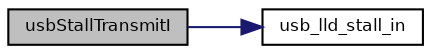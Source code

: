 digraph "usbStallTransmitI"
{
  bgcolor="transparent";
  edge [fontname="Helvetica",fontsize="8",labelfontname="Helvetica",labelfontsize="8"];
  node [fontname="Helvetica",fontsize="8",shape=record];
  rankdir="LR";
  Node71 [label="usbStallTransmitI",height=0.2,width=0.4,color="black", fillcolor="grey75", style="filled", fontcolor="black"];
  Node71 -> Node72 [color="midnightblue",fontsize="8",style="solid",fontname="Helvetica"];
  Node72 [label="usb_lld_stall_in",height=0.2,width=0.4,color="black",URL="$group___u_s_b.html#gadf46718eb0c2d0bf4982283682d64813",tooltip="Brings an IN endpoint in the stalled state. "];
}
